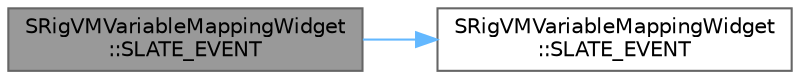 digraph "SRigVMVariableMappingWidget::SLATE_EVENT"
{
 // INTERACTIVE_SVG=YES
 // LATEX_PDF_SIZE
  bgcolor="transparent";
  edge [fontname=Helvetica,fontsize=10,labelfontname=Helvetica,labelfontsize=10];
  node [fontname=Helvetica,fontsize=10,shape=box,height=0.2,width=0.4];
  rankdir="LR";
  Node1 [id="Node000001",label="SRigVMVariableMappingWidget\l::SLATE_EVENT",height=0.2,width=0.4,color="gray40", fillcolor="grey60", style="filled", fontcolor="black",tooltip=" "];
  Node1 -> Node2 [id="edge1_Node000001_Node000002",color="steelblue1",style="solid",tooltip=" "];
  Node2 [id="Node000002",label="SRigVMVariableMappingWidget\l::SLATE_EVENT",height=0.2,width=0.4,color="grey40", fillcolor="white", style="filled",URL="$d4/d68/classSRigVMVariableMappingWidget.html#af2b016fa51223a6e7c85ab2468dd6bd1",tooltip=" "];
}
